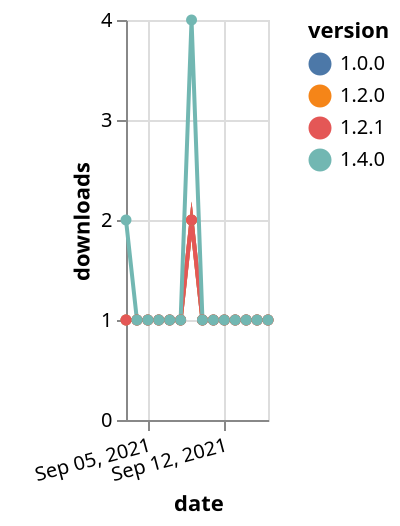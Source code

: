 {"$schema": "https://vega.github.io/schema/vega-lite/v5.json", "description": "A simple bar chart with embedded data.", "data": {"values": [{"date": "2021-09-03", "total": 146, "delta": 1, "version": "1.0.0"}, {"date": "2021-09-04", "total": 147, "delta": 1, "version": "1.0.0"}, {"date": "2021-09-05", "total": 148, "delta": 1, "version": "1.0.0"}, {"date": "2021-09-06", "total": 149, "delta": 1, "version": "1.0.0"}, {"date": "2021-09-07", "total": 150, "delta": 1, "version": "1.0.0"}, {"date": "2021-09-08", "total": 151, "delta": 1, "version": "1.0.0"}, {"date": "2021-09-09", "total": 153, "delta": 2, "version": "1.0.0"}, {"date": "2021-09-10", "total": 154, "delta": 1, "version": "1.0.0"}, {"date": "2021-09-11", "total": 155, "delta": 1, "version": "1.0.0"}, {"date": "2021-09-12", "total": 156, "delta": 1, "version": "1.0.0"}, {"date": "2021-09-13", "total": 157, "delta": 1, "version": "1.0.0"}, {"date": "2021-09-14", "total": 158, "delta": 1, "version": "1.0.0"}, {"date": "2021-09-15", "total": 159, "delta": 1, "version": "1.0.0"}, {"date": "2021-09-16", "total": 160, "delta": 1, "version": "1.0.0"}, {"date": "2021-09-03", "total": 142, "delta": 1, "version": "1.2.0"}, {"date": "2021-09-04", "total": 143, "delta": 1, "version": "1.2.0"}, {"date": "2021-09-05", "total": 144, "delta": 1, "version": "1.2.0"}, {"date": "2021-09-06", "total": 145, "delta": 1, "version": "1.2.0"}, {"date": "2021-09-07", "total": 146, "delta": 1, "version": "1.2.0"}, {"date": "2021-09-08", "total": 147, "delta": 1, "version": "1.2.0"}, {"date": "2021-09-09", "total": 149, "delta": 2, "version": "1.2.0"}, {"date": "2021-09-10", "total": 150, "delta": 1, "version": "1.2.0"}, {"date": "2021-09-11", "total": 151, "delta": 1, "version": "1.2.0"}, {"date": "2021-09-12", "total": 152, "delta": 1, "version": "1.2.0"}, {"date": "2021-09-13", "total": 153, "delta": 1, "version": "1.2.0"}, {"date": "2021-09-14", "total": 154, "delta": 1, "version": "1.2.0"}, {"date": "2021-09-15", "total": 155, "delta": 1, "version": "1.2.0"}, {"date": "2021-09-16", "total": 156, "delta": 1, "version": "1.2.0"}, {"date": "2021-09-03", "total": 121, "delta": 1, "version": "1.2.1"}, {"date": "2021-09-04", "total": 122, "delta": 1, "version": "1.2.1"}, {"date": "2021-09-05", "total": 123, "delta": 1, "version": "1.2.1"}, {"date": "2021-09-06", "total": 124, "delta": 1, "version": "1.2.1"}, {"date": "2021-09-07", "total": 125, "delta": 1, "version": "1.2.1"}, {"date": "2021-09-08", "total": 126, "delta": 1, "version": "1.2.1"}, {"date": "2021-09-09", "total": 128, "delta": 2, "version": "1.2.1"}, {"date": "2021-09-10", "total": 129, "delta": 1, "version": "1.2.1"}, {"date": "2021-09-11", "total": 130, "delta": 1, "version": "1.2.1"}, {"date": "2021-09-12", "total": 131, "delta": 1, "version": "1.2.1"}, {"date": "2021-09-13", "total": 132, "delta": 1, "version": "1.2.1"}, {"date": "2021-09-14", "total": 133, "delta": 1, "version": "1.2.1"}, {"date": "2021-09-15", "total": 134, "delta": 1, "version": "1.2.1"}, {"date": "2021-09-16", "total": 135, "delta": 1, "version": "1.2.1"}, {"date": "2021-09-03", "total": 118, "delta": 2, "version": "1.4.0"}, {"date": "2021-09-04", "total": 119, "delta": 1, "version": "1.4.0"}, {"date": "2021-09-05", "total": 120, "delta": 1, "version": "1.4.0"}, {"date": "2021-09-06", "total": 121, "delta": 1, "version": "1.4.0"}, {"date": "2021-09-07", "total": 122, "delta": 1, "version": "1.4.0"}, {"date": "2021-09-08", "total": 123, "delta": 1, "version": "1.4.0"}, {"date": "2021-09-09", "total": 127, "delta": 4, "version": "1.4.0"}, {"date": "2021-09-10", "total": 128, "delta": 1, "version": "1.4.0"}, {"date": "2021-09-11", "total": 129, "delta": 1, "version": "1.4.0"}, {"date": "2021-09-12", "total": 130, "delta": 1, "version": "1.4.0"}, {"date": "2021-09-13", "total": 131, "delta": 1, "version": "1.4.0"}, {"date": "2021-09-14", "total": 132, "delta": 1, "version": "1.4.0"}, {"date": "2021-09-15", "total": 133, "delta": 1, "version": "1.4.0"}, {"date": "2021-09-16", "total": 134, "delta": 1, "version": "1.4.0"}]}, "width": "container", "mark": {"type": "line", "point": {"filled": true}}, "encoding": {"x": {"field": "date", "type": "temporal", "timeUnit": "yearmonthdate", "title": "date", "axis": {"labelAngle": -15}}, "y": {"field": "delta", "type": "quantitative", "title": "downloads"}, "color": {"field": "version", "type": "nominal"}, "tooltip": {"field": "delta"}}}